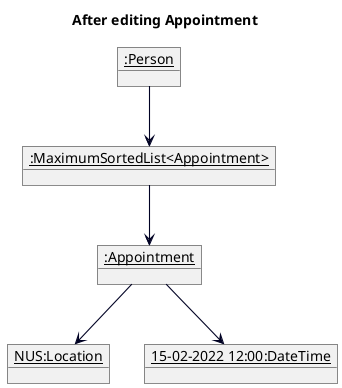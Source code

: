 @startuml
skinparam arrowThickness 1.1
skinparam arrowColor #000123
skinparam classBackgroundColor MODEL_COLOR
skinparam classAttributeIconSize 0
show fields

title After editing Appointment

object "__:Person__" as person {
}
object "__:MaximumSortedList<Appointment>__" as appointmentList {
}

object "__:Appointment__" as appointment {

}

object "__NUS:Location__" as location {
}

object "__15-02-2022 12:00:DateTime__" as dateTime {
}

person --> appointmentList
appointmentList --> appointment
appointment --> location
appointment --> dateTime

@enduml
